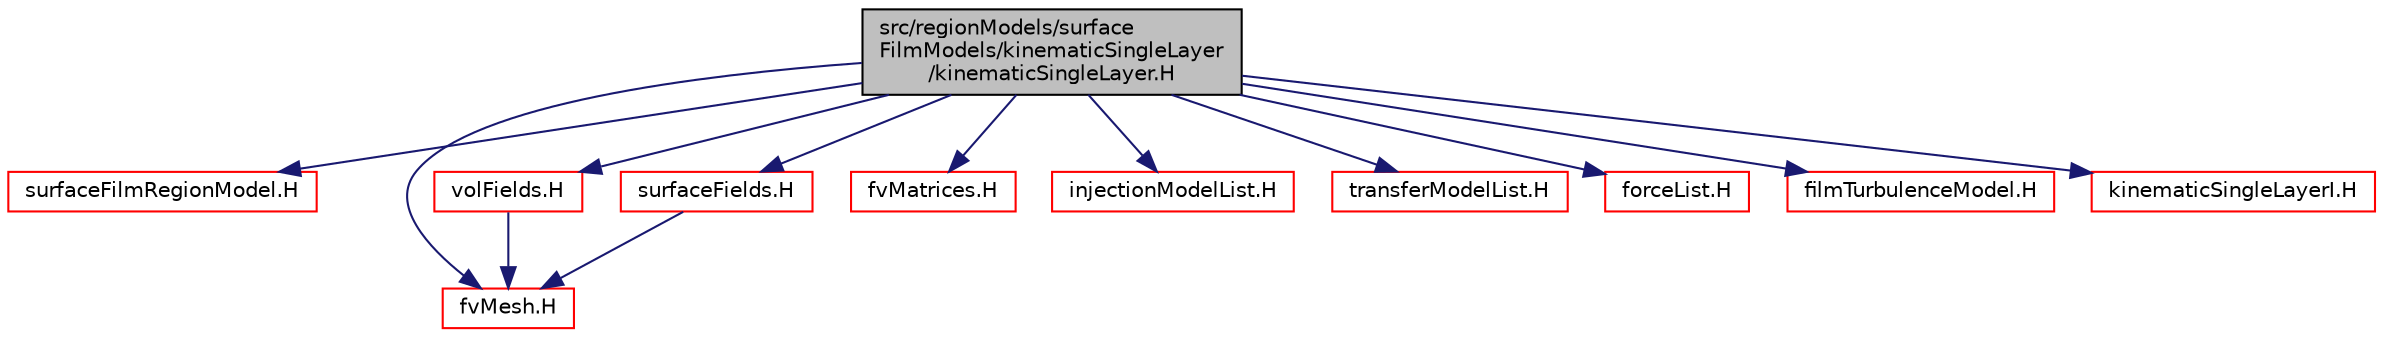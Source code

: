 digraph "src/regionModels/surfaceFilmModels/kinematicSingleLayer/kinematicSingleLayer.H"
{
  bgcolor="transparent";
  edge [fontname="Helvetica",fontsize="10",labelfontname="Helvetica",labelfontsize="10"];
  node [fontname="Helvetica",fontsize="10",shape=record];
  Node1 [label="src/regionModels/surface\lFilmModels/kinematicSingleLayer\l/kinematicSingleLayer.H",height=0.2,width=0.4,color="black", fillcolor="grey75", style="filled" fontcolor="black"];
  Node1 -> Node2 [color="midnightblue",fontsize="10",style="solid",fontname="Helvetica"];
  Node2 [label="surfaceFilmRegionModel.H",height=0.2,width=0.4,color="red",URL="$surfaceFilmRegionModel_8H.html"];
  Node1 -> Node3 [color="midnightblue",fontsize="10",style="solid",fontname="Helvetica"];
  Node3 [label="fvMesh.H",height=0.2,width=0.4,color="red",URL="$fvMesh_8H.html"];
  Node1 -> Node4 [color="midnightblue",fontsize="10",style="solid",fontname="Helvetica"];
  Node4 [label="volFields.H",height=0.2,width=0.4,color="red",URL="$volFields_8H.html"];
  Node4 -> Node3 [color="midnightblue",fontsize="10",style="solid",fontname="Helvetica"];
  Node1 -> Node5 [color="midnightblue",fontsize="10",style="solid",fontname="Helvetica"];
  Node5 [label="surfaceFields.H",height=0.2,width=0.4,color="red",URL="$surfaceFields_8H.html",tooltip="Foam::surfaceFields. "];
  Node5 -> Node3 [color="midnightblue",fontsize="10",style="solid",fontname="Helvetica"];
  Node1 -> Node6 [color="midnightblue",fontsize="10",style="solid",fontname="Helvetica"];
  Node6 [label="fvMatrices.H",height=0.2,width=0.4,color="red",URL="$fvMatrices_8H.html",tooltip="A special matrix type and solver, designed for finite volume solutions of scalar equations. "];
  Node1 -> Node7 [color="midnightblue",fontsize="10",style="solid",fontname="Helvetica"];
  Node7 [label="injectionModelList.H",height=0.2,width=0.4,color="red",URL="$injectionModelList_8H.html"];
  Node1 -> Node8 [color="midnightblue",fontsize="10",style="solid",fontname="Helvetica"];
  Node8 [label="transferModelList.H",height=0.2,width=0.4,color="red",URL="$transferModelList_8H.html"];
  Node1 -> Node9 [color="midnightblue",fontsize="10",style="solid",fontname="Helvetica"];
  Node9 [label="forceList.H",height=0.2,width=0.4,color="red",URL="$forceList_8H.html"];
  Node1 -> Node10 [color="midnightblue",fontsize="10",style="solid",fontname="Helvetica"];
  Node10 [label="filmTurbulenceModel.H",height=0.2,width=0.4,color="red",URL="$filmTurbulenceModel_8H.html"];
  Node1 -> Node11 [color="midnightblue",fontsize="10",style="solid",fontname="Helvetica"];
  Node11 [label="kinematicSingleLayerI.H",height=0.2,width=0.4,color="red",URL="$kinematicSingleLayerI_8H.html"];
}
